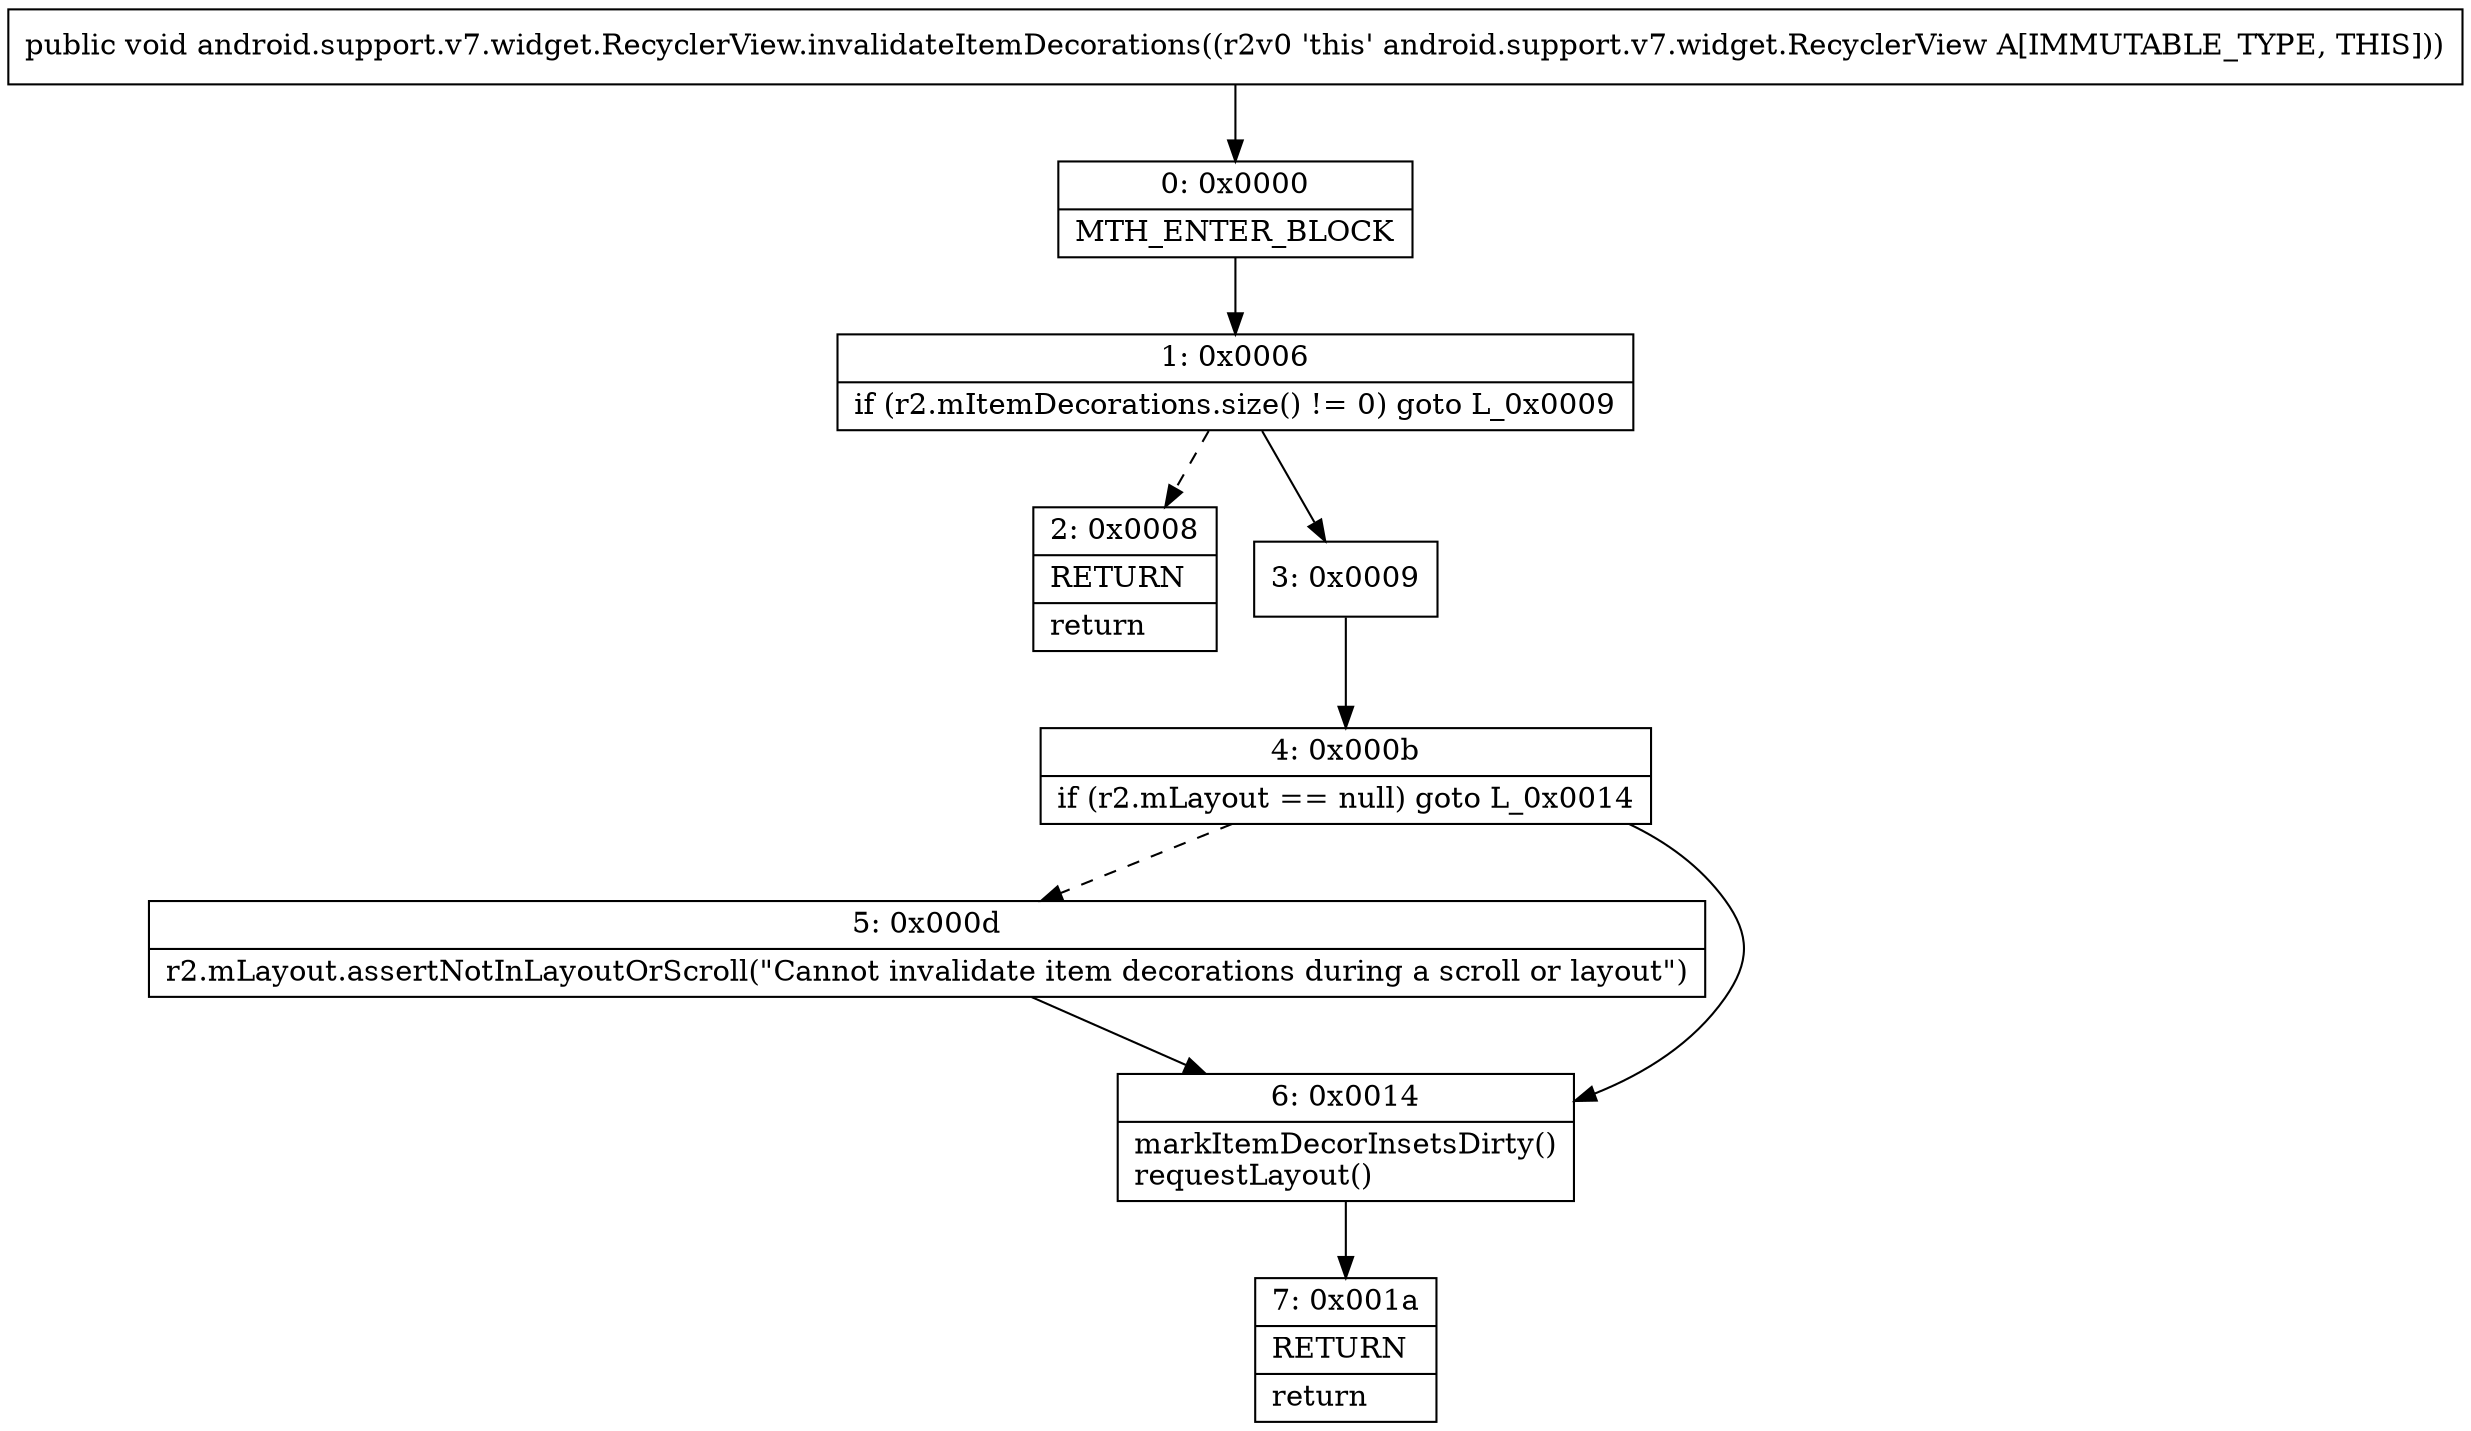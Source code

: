 digraph "CFG forandroid.support.v7.widget.RecyclerView.invalidateItemDecorations()V" {
Node_0 [shape=record,label="{0\:\ 0x0000|MTH_ENTER_BLOCK\l}"];
Node_1 [shape=record,label="{1\:\ 0x0006|if (r2.mItemDecorations.size() != 0) goto L_0x0009\l}"];
Node_2 [shape=record,label="{2\:\ 0x0008|RETURN\l|return\l}"];
Node_3 [shape=record,label="{3\:\ 0x0009}"];
Node_4 [shape=record,label="{4\:\ 0x000b|if (r2.mLayout == null) goto L_0x0014\l}"];
Node_5 [shape=record,label="{5\:\ 0x000d|r2.mLayout.assertNotInLayoutOrScroll(\"Cannot invalidate item decorations during a scroll or layout\")\l}"];
Node_6 [shape=record,label="{6\:\ 0x0014|markItemDecorInsetsDirty()\lrequestLayout()\l}"];
Node_7 [shape=record,label="{7\:\ 0x001a|RETURN\l|return\l}"];
MethodNode[shape=record,label="{public void android.support.v7.widget.RecyclerView.invalidateItemDecorations((r2v0 'this' android.support.v7.widget.RecyclerView A[IMMUTABLE_TYPE, THIS])) }"];
MethodNode -> Node_0;
Node_0 -> Node_1;
Node_1 -> Node_2[style=dashed];
Node_1 -> Node_3;
Node_3 -> Node_4;
Node_4 -> Node_5[style=dashed];
Node_4 -> Node_6;
Node_5 -> Node_6;
Node_6 -> Node_7;
}

